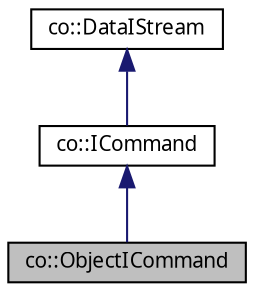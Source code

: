 digraph "co::ObjectICommand"
{
  edge [fontname="Sans",fontsize="10",labelfontname="Sans",labelfontsize="10"];
  node [fontname="Sans",fontsize="10",shape=record];
  Node1 [label="co::ObjectICommand",height=0.2,width=0.4,color="black", fillcolor="grey75", style="filled" fontcolor="black"];
  Node2 -> Node1 [dir="back",color="midnightblue",fontsize="10",style="solid",fontname="Sans"];
  Node2 [label="co::ICommand",height=0.2,width=0.4,color="black", fillcolor="white", style="filled",URL="$classco_1_1ICommand.html",tooltip="A class managing received commands. "];
  Node3 -> Node2 [dir="back",color="midnightblue",fontsize="10",style="solid",fontname="Sans"];
  Node3 [label="co::DataIStream",height=0.2,width=0.4,color="black", fillcolor="white", style="filled",URL="$classco_1_1DataIStream.html",tooltip="A std::istream-like input data stream for binary data. "];
}
